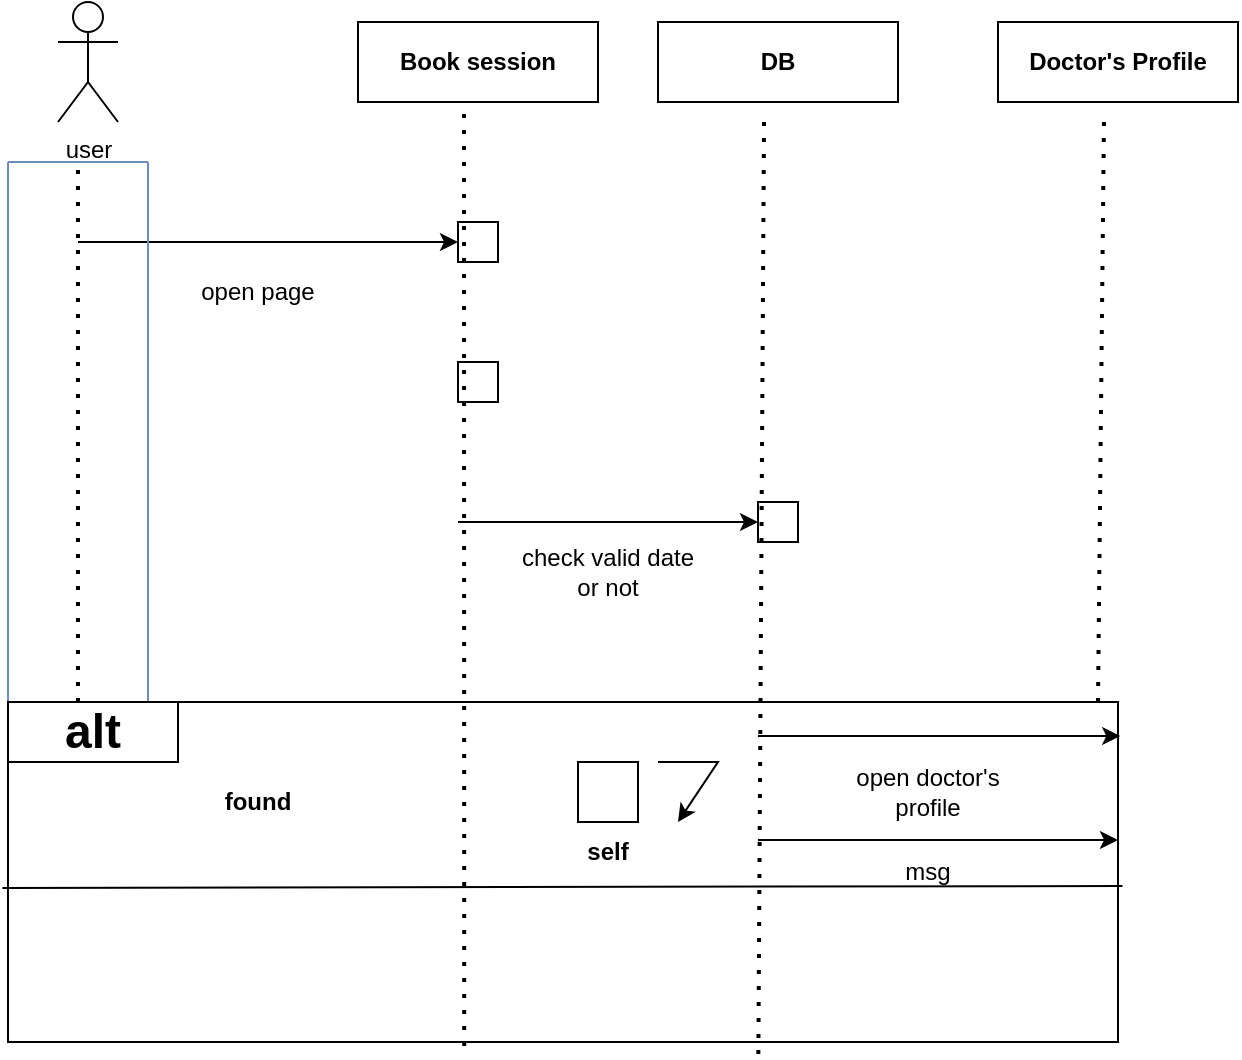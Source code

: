 <mxfile version="22.0.8" type="github">
  <diagram name="Page-1" id="dAogdC-JHbOioMyGgXGz">
    <mxGraphModel dx="832" dy="477" grid="1" gridSize="10" guides="1" tooltips="1" connect="1" arrows="1" fold="1" page="1" pageScale="1" pageWidth="850" pageHeight="1100" math="0" shadow="0">
      <root>
        <mxCell id="0" />
        <mxCell id="1" parent="0" />
        <mxCell id="p5gfCYej2XdAUxg4_vsJ-1" value="user&lt;br&gt;" style="shape=umlActor;verticalLabelPosition=bottom;verticalAlign=top;html=1;outlineConnect=0;" vertex="1" parent="1">
          <mxGeometry x="50" y="50" width="30" height="60" as="geometry" />
        </mxCell>
        <mxCell id="p5gfCYej2XdAUxg4_vsJ-2" value="&lt;b&gt;Book session&lt;/b&gt;" style="rounded=0;whiteSpace=wrap;html=1;" vertex="1" parent="1">
          <mxGeometry x="200" y="60" width="120" height="40" as="geometry" />
        </mxCell>
        <mxCell id="p5gfCYej2XdAUxg4_vsJ-4" value="&lt;b&gt;DB&lt;/b&gt;" style="rounded=0;whiteSpace=wrap;html=1;" vertex="1" parent="1">
          <mxGeometry x="350" y="60" width="120" height="40" as="geometry" />
        </mxCell>
        <mxCell id="p5gfCYej2XdAUxg4_vsJ-6" value="&lt;b&gt;Doctor&#39;s Profile&lt;/b&gt;" style="rounded=0;whiteSpace=wrap;html=1;" vertex="1" parent="1">
          <mxGeometry x="520" y="60" width="120" height="40" as="geometry" />
        </mxCell>
        <mxCell id="p5gfCYej2XdAUxg4_vsJ-7" value="" style="endArrow=none;dashed=1;html=1;dashPattern=1 3;strokeWidth=2;rounded=0;entryX=0.442;entryY=1.1;entryDx=0;entryDy=0;entryPerimeter=0;" edge="1" parent="1" target="p5gfCYej2XdAUxg4_vsJ-6">
          <mxGeometry width="50" height="50" relative="1" as="geometry">
            <mxPoint x="570" y="400" as="sourcePoint" />
            <mxPoint x="590" y="110" as="targetPoint" />
          </mxGeometry>
        </mxCell>
        <mxCell id="p5gfCYej2XdAUxg4_vsJ-10" value="" style="endArrow=classic;html=1;rounded=0;" edge="1" parent="1">
          <mxGeometry width="50" height="50" relative="1" as="geometry">
            <mxPoint x="60" y="170" as="sourcePoint" />
            <mxPoint x="250" y="170" as="targetPoint" />
          </mxGeometry>
        </mxCell>
        <mxCell id="p5gfCYej2XdAUxg4_vsJ-11" value="open page" style="text;html=1;strokeColor=none;fillColor=none;align=center;verticalAlign=middle;whiteSpace=wrap;rounded=0;" vertex="1" parent="1">
          <mxGeometry x="120" y="180" width="60" height="30" as="geometry" />
        </mxCell>
        <mxCell id="p5gfCYej2XdAUxg4_vsJ-12" value="" style="rounded=0;whiteSpace=wrap;html=1;" vertex="1" parent="1">
          <mxGeometry x="250" y="160" width="20" height="20" as="geometry" />
        </mxCell>
        <mxCell id="p5gfCYej2XdAUxg4_vsJ-13" value="" style="endArrow=classic;html=1;rounded=0;" edge="1" parent="1">
          <mxGeometry width="50" height="50" relative="1" as="geometry">
            <mxPoint x="370" y="480" as="sourcePoint" />
            <mxPoint x="560" y="480" as="targetPoint" />
          </mxGeometry>
        </mxCell>
        <mxCell id="p5gfCYej2XdAUxg4_vsJ-14" value="choose date&amp;nbsp; &amp;amp; click book" style="text;html=1;strokeColor=none;fillColor=none;align=center;verticalAlign=middle;whiteSpace=wrap;rounded=0;" vertex="1" parent="1">
          <mxGeometry x="425" y="440" width="110" height="30" as="geometry" />
        </mxCell>
        <mxCell id="p5gfCYej2XdAUxg4_vsJ-15" value="" style="rounded=0;whiteSpace=wrap;html=1;" vertex="1" parent="1">
          <mxGeometry x="250" y="230" width="20" height="20" as="geometry" />
        </mxCell>
        <mxCell id="p5gfCYej2XdAUxg4_vsJ-16" value="" style="endArrow=classic;html=1;rounded=0;" edge="1" parent="1">
          <mxGeometry width="50" height="50" relative="1" as="geometry">
            <mxPoint x="250" y="310" as="sourcePoint" />
            <mxPoint x="400" y="310" as="targetPoint" />
          </mxGeometry>
        </mxCell>
        <mxCell id="p5gfCYej2XdAUxg4_vsJ-18" value="check valid date or not" style="text;html=1;strokeColor=none;fillColor=none;align=center;verticalAlign=middle;whiteSpace=wrap;rounded=0;" vertex="1" parent="1">
          <mxGeometry x="280" y="320" width="90" height="30" as="geometry" />
        </mxCell>
        <mxCell id="p5gfCYej2XdAUxg4_vsJ-19" value="" style="rounded=0;whiteSpace=wrap;html=1;" vertex="1" parent="1">
          <mxGeometry x="400" y="300" width="20" height="20" as="geometry" />
        </mxCell>
        <mxCell id="p5gfCYej2XdAUxg4_vsJ-20" value="" style="swimlane;startSize=0;fillColor=#dae8fc;strokeColor=#6c8ebf;" vertex="1" parent="1">
          <mxGeometry x="25" y="130" width="70" height="270" as="geometry" />
        </mxCell>
        <mxCell id="p5gfCYej2XdAUxg4_vsJ-3" value="" style="endArrow=none;dashed=1;html=1;dashPattern=1 3;strokeWidth=2;rounded=0;entryX=0.5;entryY=0;entryDx=0;entryDy=0;exitX=0.5;exitY=1;exitDx=0;exitDy=0;" edge="1" parent="1" source="p5gfCYej2XdAUxg4_vsJ-20" target="p5gfCYej2XdAUxg4_vsJ-20">
          <mxGeometry width="50" height="50" relative="1" as="geometry">
            <mxPoint x="58.48" y="483" as="sourcePoint" />
            <mxPoint x="61.52" y="187" as="targetPoint" />
          </mxGeometry>
        </mxCell>
        <mxCell id="p5gfCYej2XdAUxg4_vsJ-22" value="" style="rounded=0;whiteSpace=wrap;html=1;" vertex="1" parent="1">
          <mxGeometry x="25" y="400" width="555" height="170" as="geometry" />
        </mxCell>
        <mxCell id="p5gfCYej2XdAUxg4_vsJ-23" value="&lt;h1&gt;alt&lt;/h1&gt;" style="rounded=0;whiteSpace=wrap;html=1;" vertex="1" parent="1">
          <mxGeometry x="25" y="400" width="85" height="30" as="geometry" />
        </mxCell>
        <mxCell id="p5gfCYej2XdAUxg4_vsJ-24" value="" style="endArrow=none;html=1;rounded=0;entryX=1.004;entryY=0.541;entryDx=0;entryDy=0;entryPerimeter=0;exitX=-0.005;exitY=0.547;exitDx=0;exitDy=0;exitPerimeter=0;" edge="1" parent="1" source="p5gfCYej2XdAUxg4_vsJ-22" target="p5gfCYej2XdAUxg4_vsJ-22">
          <mxGeometry width="50" height="50" relative="1" as="geometry">
            <mxPoint x="25" y="490" as="sourcePoint" />
            <mxPoint x="75" y="440" as="targetPoint" />
          </mxGeometry>
        </mxCell>
        <mxCell id="p5gfCYej2XdAUxg4_vsJ-25" value="found" style="text;html=1;strokeColor=none;fillColor=none;align=center;verticalAlign=middle;whiteSpace=wrap;rounded=0;fontStyle=1" vertex="1" parent="1">
          <mxGeometry x="110" y="430" width="80" height="40" as="geometry" />
        </mxCell>
        <mxCell id="p5gfCYej2XdAUxg4_vsJ-9" value="" style="endArrow=none;dashed=1;html=1;dashPattern=1 3;strokeWidth=2;rounded=0;exitX=0.411;exitY=1.012;exitDx=0;exitDy=0;exitPerimeter=0;" edge="1" parent="1" source="p5gfCYej2XdAUxg4_vsJ-22">
          <mxGeometry width="50" height="50" relative="1" as="geometry">
            <mxPoint x="253" y="410" as="sourcePoint" />
            <mxPoint x="253" y="100" as="targetPoint" />
            <Array as="points">
              <mxPoint x="253" y="120" />
            </Array>
          </mxGeometry>
        </mxCell>
        <mxCell id="p5gfCYej2XdAUxg4_vsJ-5" value="" style="endArrow=none;dashed=1;html=1;dashPattern=1 3;strokeWidth=2;rounded=0;entryX=0.442;entryY=1.1;entryDx=0;entryDy=0;entryPerimeter=0;exitX=0.676;exitY=1.035;exitDx=0;exitDy=0;exitPerimeter=0;" edge="1" parent="1" target="p5gfCYej2XdAUxg4_vsJ-4" source="p5gfCYej2XdAUxg4_vsJ-22">
          <mxGeometry width="50" height="50" relative="1" as="geometry">
            <mxPoint x="400" y="400" as="sourcePoint" />
            <mxPoint x="420" y="110" as="targetPoint" />
          </mxGeometry>
        </mxCell>
        <mxCell id="p5gfCYej2XdAUxg4_vsJ-26" value="" style="rounded=0;whiteSpace=wrap;html=1;" vertex="1" parent="1">
          <mxGeometry x="310" y="430" width="30" height="30" as="geometry" />
        </mxCell>
        <mxCell id="p5gfCYej2XdAUxg4_vsJ-29" value="" style="endArrow=classic;html=1;rounded=0;" edge="1" parent="1">
          <mxGeometry width="50" height="50" relative="1" as="geometry">
            <mxPoint x="350" y="430" as="sourcePoint" />
            <mxPoint x="360" y="460" as="targetPoint" />
            <Array as="points">
              <mxPoint x="380" y="430" />
            </Array>
          </mxGeometry>
        </mxCell>
        <mxCell id="p5gfCYej2XdAUxg4_vsJ-30" value="self&lt;br&gt;" style="text;html=1;strokeColor=none;fillColor=none;align=center;verticalAlign=middle;whiteSpace=wrap;rounded=0;fontStyle=1" vertex="1" parent="1">
          <mxGeometry x="285" y="460" width="80" height="30" as="geometry" />
        </mxCell>
        <mxCell id="p5gfCYej2XdAUxg4_vsJ-31" value="" style="endArrow=classic;html=1;rounded=0;entryX=1.002;entryY=0.1;entryDx=0;entryDy=0;entryPerimeter=0;" edge="1" parent="1" target="p5gfCYej2XdAUxg4_vsJ-22">
          <mxGeometry width="50" height="50" relative="1" as="geometry">
            <mxPoint x="400" y="417" as="sourcePoint" />
            <mxPoint x="580" y="430" as="targetPoint" />
          </mxGeometry>
        </mxCell>
        <mxCell id="p5gfCYej2XdAUxg4_vsJ-32" value="open doctor&#39;s profile" style="text;html=1;strokeColor=none;fillColor=none;align=center;verticalAlign=middle;whiteSpace=wrap;rounded=0;" vertex="1" parent="1">
          <mxGeometry x="435" y="430" width="100" height="30" as="geometry" />
        </mxCell>
        <mxCell id="p5gfCYej2XdAUxg4_vsJ-33" value="" style="endArrow=classic;html=1;rounded=0;" edge="1" parent="1">
          <mxGeometry width="50" height="50" relative="1" as="geometry">
            <mxPoint x="400" y="469" as="sourcePoint" />
            <mxPoint x="580" y="469" as="targetPoint" />
          </mxGeometry>
        </mxCell>
        <mxCell id="p5gfCYej2XdAUxg4_vsJ-34" value="msg&lt;br&gt;" style="text;html=1;strokeColor=none;fillColor=none;align=center;verticalAlign=middle;whiteSpace=wrap;rounded=0;" vertex="1" parent="1">
          <mxGeometry x="435" y="470" width="100" height="30" as="geometry" />
        </mxCell>
      </root>
    </mxGraphModel>
  </diagram>
</mxfile>
